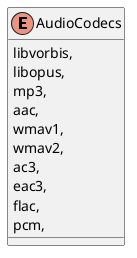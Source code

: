 @startuml
enum AudioCodecs {
    libvorbis,
    libopus,
    mp3,
    aac,
    wmav1,
    wmav2,
    ac3,
    eac3,
    flac,
    pcm,
}
@enduml
